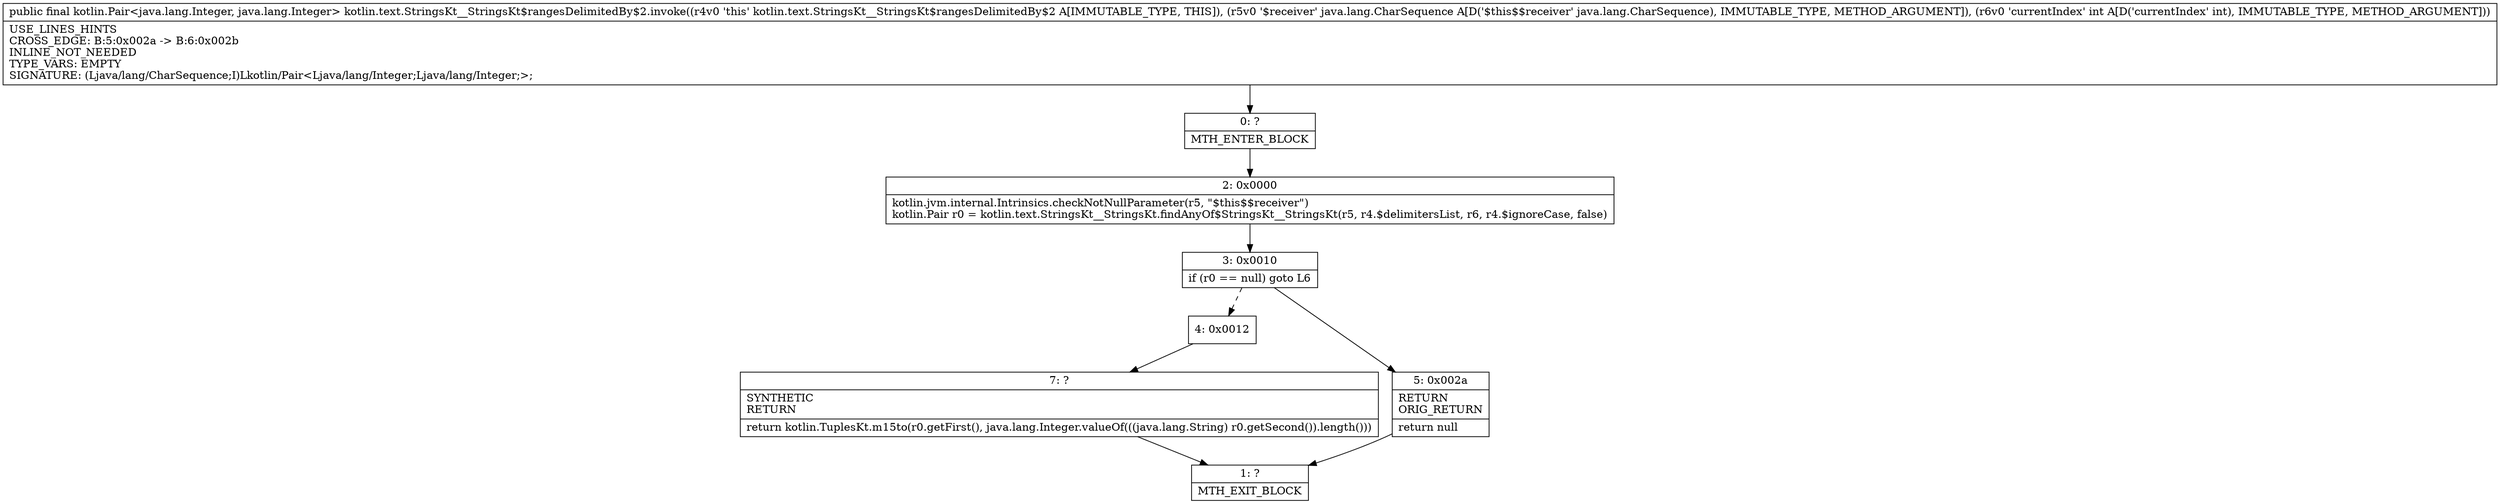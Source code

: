 digraph "CFG forkotlin.text.StringsKt__StringsKt$rangesDelimitedBy$2.invoke(Ljava\/lang\/CharSequence;I)Lkotlin\/Pair;" {
Node_0 [shape=record,label="{0\:\ ?|MTH_ENTER_BLOCK\l}"];
Node_2 [shape=record,label="{2\:\ 0x0000|kotlin.jvm.internal.Intrinsics.checkNotNullParameter(r5, \"$this$$receiver\")\lkotlin.Pair r0 = kotlin.text.StringsKt__StringsKt.findAnyOf$StringsKt__StringsKt(r5, r4.$delimitersList, r6, r4.$ignoreCase, false)\l}"];
Node_3 [shape=record,label="{3\:\ 0x0010|if (r0 == null) goto L6\l}"];
Node_4 [shape=record,label="{4\:\ 0x0012}"];
Node_7 [shape=record,label="{7\:\ ?|SYNTHETIC\lRETURN\l|return kotlin.TuplesKt.m15to(r0.getFirst(), java.lang.Integer.valueOf(((java.lang.String) r0.getSecond()).length()))\l}"];
Node_1 [shape=record,label="{1\:\ ?|MTH_EXIT_BLOCK\l}"];
Node_5 [shape=record,label="{5\:\ 0x002a|RETURN\lORIG_RETURN\l|return null\l}"];
MethodNode[shape=record,label="{public final kotlin.Pair\<java.lang.Integer, java.lang.Integer\> kotlin.text.StringsKt__StringsKt$rangesDelimitedBy$2.invoke((r4v0 'this' kotlin.text.StringsKt__StringsKt$rangesDelimitedBy$2 A[IMMUTABLE_TYPE, THIS]), (r5v0 '$receiver' java.lang.CharSequence A[D('$this$$receiver' java.lang.CharSequence), IMMUTABLE_TYPE, METHOD_ARGUMENT]), (r6v0 'currentIndex' int A[D('currentIndex' int), IMMUTABLE_TYPE, METHOD_ARGUMENT]))  | USE_LINES_HINTS\lCROSS_EDGE: B:5:0x002a \-\> B:6:0x002b\lINLINE_NOT_NEEDED\lTYPE_VARS: EMPTY\lSIGNATURE: (Ljava\/lang\/CharSequence;I)Lkotlin\/Pair\<Ljava\/lang\/Integer;Ljava\/lang\/Integer;\>;\l}"];
MethodNode -> Node_0;Node_0 -> Node_2;
Node_2 -> Node_3;
Node_3 -> Node_4[style=dashed];
Node_3 -> Node_5;
Node_4 -> Node_7;
Node_7 -> Node_1;
Node_5 -> Node_1;
}

